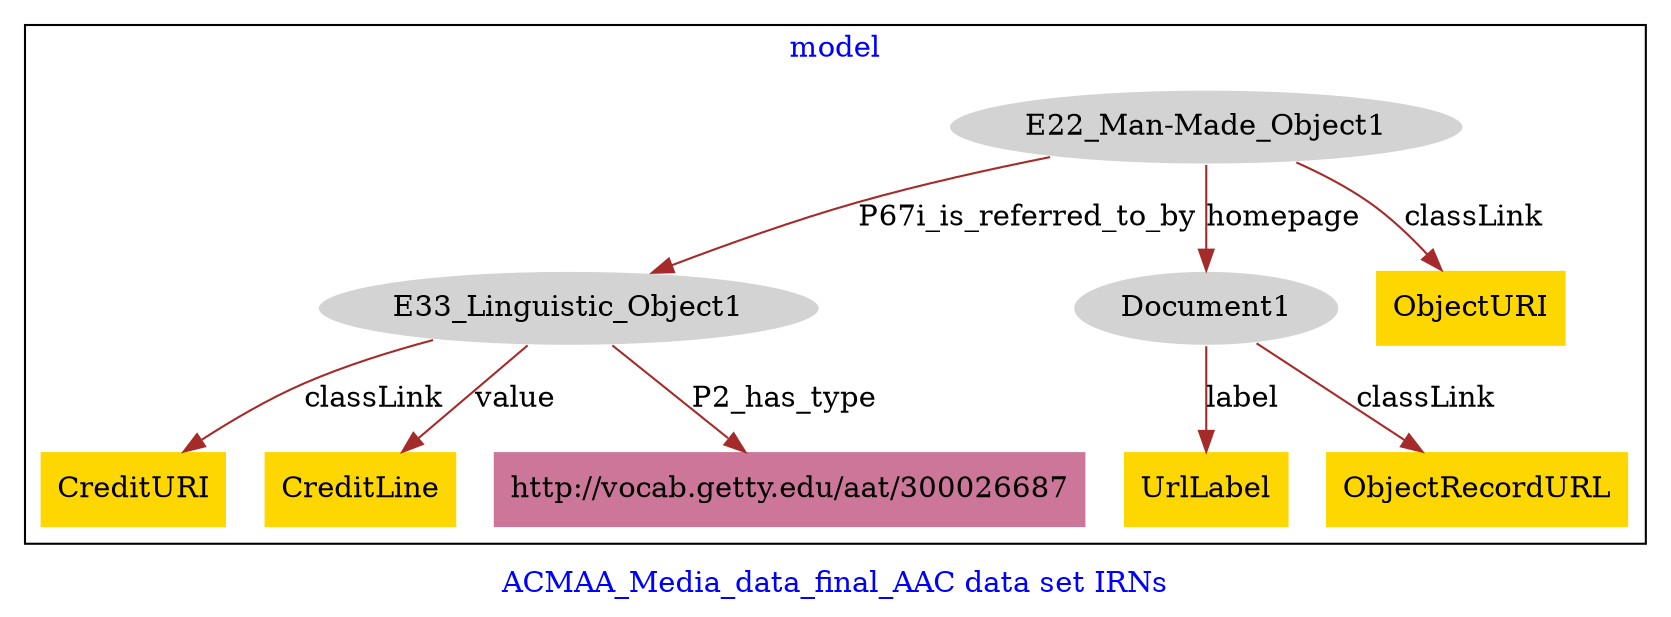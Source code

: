digraph n0 {
fontcolor="blue"
remincross="true"
label="ACMAA_Media_data_final_AAC data set IRNs"
subgraph cluster {
label="model"
n2[style="filled",color="white",fillcolor="lightgray",label="E22_Man-Made_Object1"];
n3[style="filled",color="white",fillcolor="lightgray",label="E33_Linguistic_Object1"];
n4[style="filled",color="white",fillcolor="lightgray",label="Document1"];
n5[shape="plaintext",style="filled",fillcolor="gold",label="UrlLabel"];
n6[shape="plaintext",style="filled",fillcolor="gold",label="ObjectRecordURL"];
n7[shape="plaintext",style="filled",fillcolor="gold",label="ObjectURI"];
n8[shape="plaintext",style="filled",fillcolor="gold",label="CreditURI"];
n9[shape="plaintext",style="filled",fillcolor="gold",label="CreditLine"];
n10[shape="plaintext",style="filled",fillcolor="#CC7799",label="http://vocab.getty.edu/aat/300026687"];
}
n2 -> n3[color="brown",fontcolor="black",label="P67i_is_referred_to_by"]
n2 -> n4[color="brown",fontcolor="black",label="homepage"]
n4 -> n5[color="brown",fontcolor="black",label="label"]
n4 -> n6[color="brown",fontcolor="black",label="classLink"]
n2 -> n7[color="brown",fontcolor="black",label="classLink"]
n3 -> n8[color="brown",fontcolor="black",label="classLink"]
n3 -> n9[color="brown",fontcolor="black",label="value"]
n3 -> n10[color="brown",fontcolor="black",label="P2_has_type"]
}
